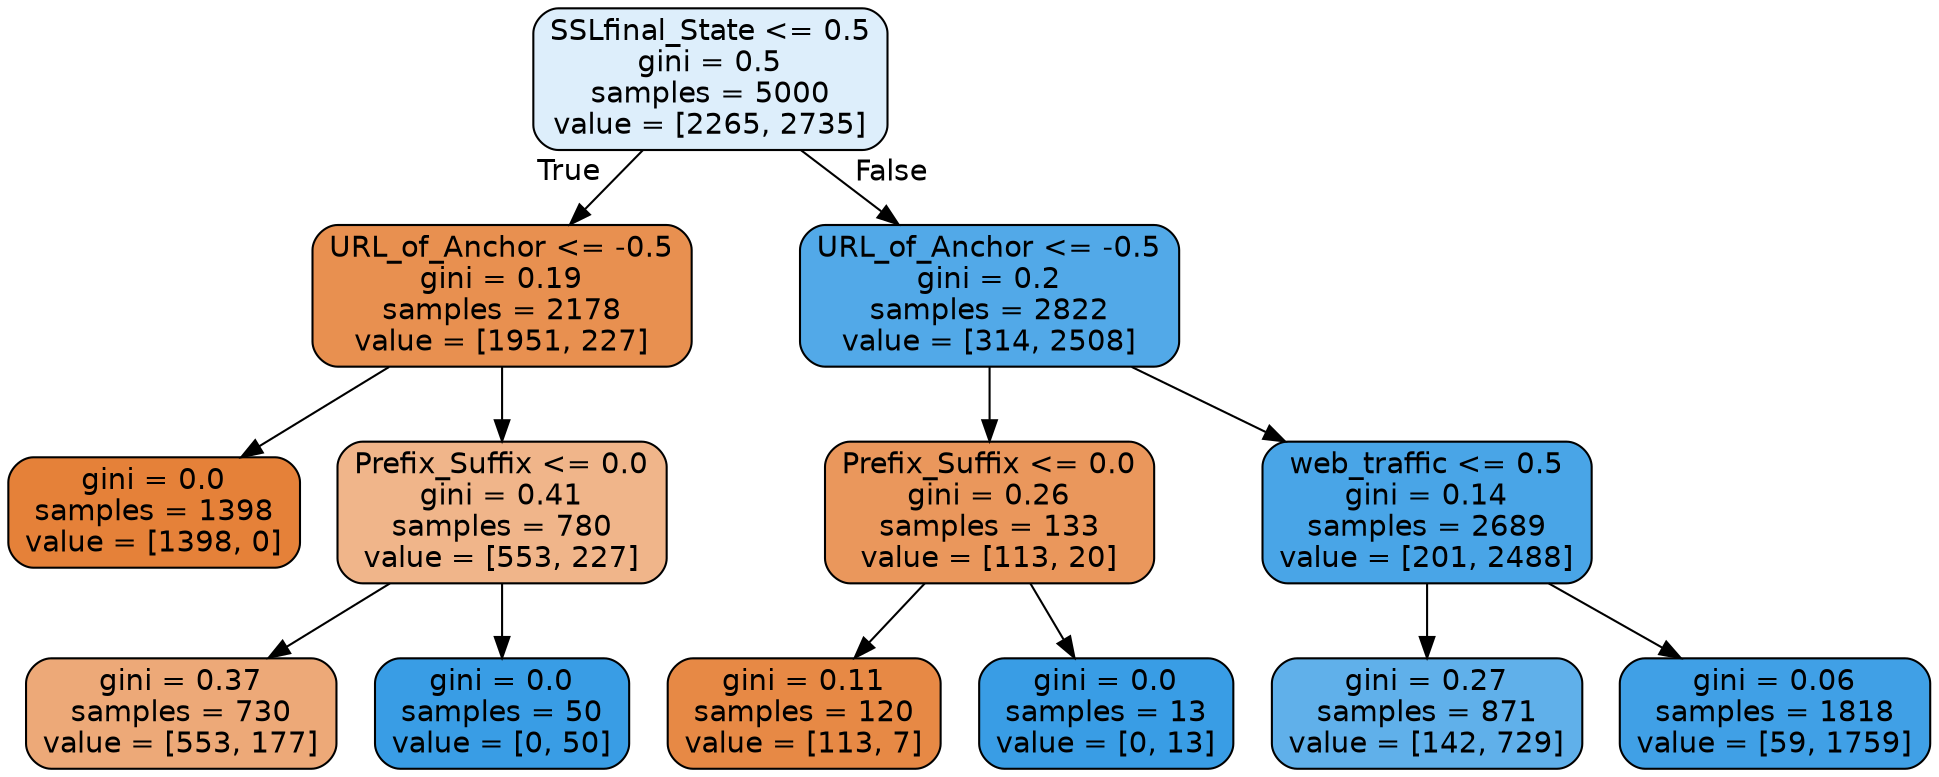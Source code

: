 digraph Tree {
node [shape=box, style="filled, rounded", color="black", fontname=helvetica] ;
edge [fontname=helvetica] ;
0 [label="SSLfinal_State <= 0.5\ngini = 0.5\nsamples = 5000\nvalue = [2265, 2735]", fillcolor="#ddeefb"] ;
1 [label="URL_of_Anchor <= -0.5\ngini = 0.19\nsamples = 2178\nvalue = [1951, 227]", fillcolor="#e89050"] ;
0 -> 1 [labeldistance=2.5, labelangle=45, headlabel="True"] ;
2 [label="gini = 0.0\nsamples = 1398\nvalue = [1398, 0]", fillcolor="#e58139"] ;
1 -> 2 ;
3 [label="Prefix_Suffix <= 0.0\ngini = 0.41\nsamples = 780\nvalue = [553, 227]", fillcolor="#f0b58a"] ;
1 -> 3 ;
4 [label="gini = 0.37\nsamples = 730\nvalue = [553, 177]", fillcolor="#eda978"] ;
3 -> 4 ;
5 [label="gini = 0.0\nsamples = 50\nvalue = [0, 50]", fillcolor="#399de5"] ;
3 -> 5 ;
6 [label="URL_of_Anchor <= -0.5\ngini = 0.2\nsamples = 2822\nvalue = [314, 2508]", fillcolor="#52a9e8"] ;
0 -> 6 [labeldistance=2.5, labelangle=-45, headlabel="False"] ;
7 [label="Prefix_Suffix <= 0.0\ngini = 0.26\nsamples = 133\nvalue = [113, 20]", fillcolor="#ea975c"] ;
6 -> 7 ;
8 [label="gini = 0.11\nsamples = 120\nvalue = [113, 7]", fillcolor="#e78945"] ;
7 -> 8 ;
9 [label="gini = 0.0\nsamples = 13\nvalue = [0, 13]", fillcolor="#399de5"] ;
7 -> 9 ;
10 [label="web_traffic <= 0.5\ngini = 0.14\nsamples = 2689\nvalue = [201, 2488]", fillcolor="#49a5e7"] ;
6 -> 10 ;
11 [label="gini = 0.27\nsamples = 871\nvalue = [142, 729]", fillcolor="#60b0ea"] ;
10 -> 11 ;
12 [label="gini = 0.06\nsamples = 1818\nvalue = [59, 1759]", fillcolor="#40a0e6"] ;
10 -> 12 ;
}